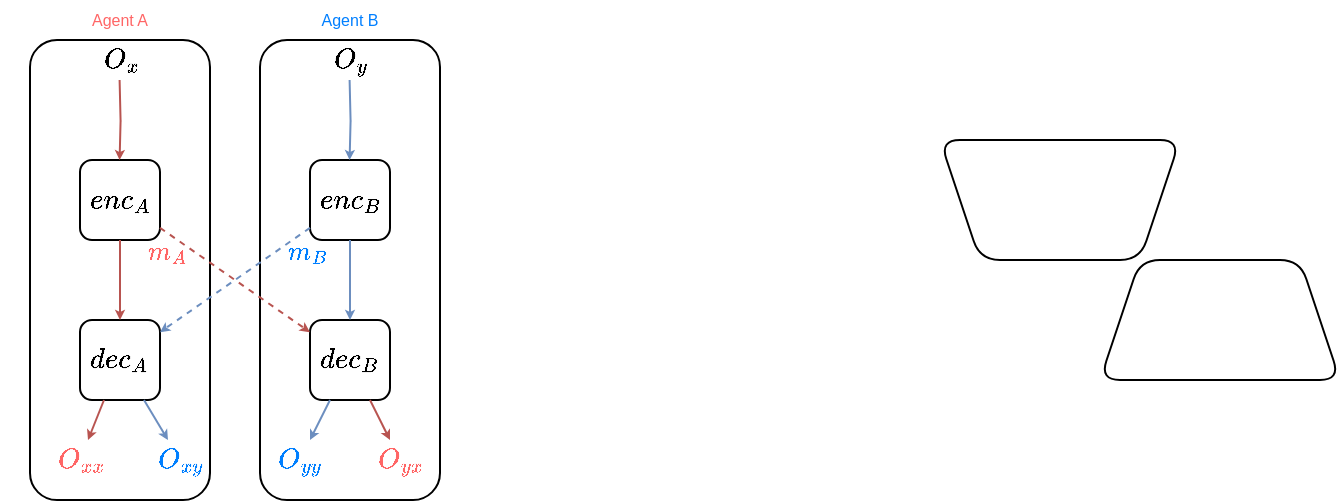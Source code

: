 <mxfile version="14.6.3" type="github">
  <diagram id="xXYIUCpEKNmHQH0oZmY7" name="Page-1">
    <mxGraphModel dx="433" dy="270" grid="1" gridSize="10" guides="1" tooltips="1" connect="1" arrows="1" fold="1" page="1" pageScale="1" pageWidth="827" pageHeight="1169" math="1" shadow="0">
      <root>
        <mxCell id="0" />
        <mxCell id="1" parent="0" />
        <mxCell id="tEm1iTgQ40msKolB616F-34" value="" style="rounded=1;whiteSpace=wrap;html=1;shadow=0;glass=0;labelBackgroundColor=none;sketch=0;fontColor=#007FFF;fillColor=#ffffff;" vertex="1" parent="1">
          <mxGeometry x="230" y="220" width="90" height="230" as="geometry" />
        </mxCell>
        <mxCell id="tEm1iTgQ40msKolB616F-33" value="" style="rounded=1;whiteSpace=wrap;html=1;shadow=0;glass=0;labelBackgroundColor=none;sketch=0;fontColor=#007FFF;fillColor=#ffffff;" vertex="1" parent="1">
          <mxGeometry x="115" y="220" width="90" height="230" as="geometry" />
        </mxCell>
        <mxCell id="tEm1iTgQ40msKolB616F-2" value="" style="shape=trapezoid;perimeter=trapezoidPerimeter;whiteSpace=wrap;html=1;fixedSize=1;rounded=1;" vertex="1" parent="1">
          <mxGeometry x="650" y="330" width="120" height="60" as="geometry" />
        </mxCell>
        <mxCell id="tEm1iTgQ40msKolB616F-4" value="" style="shape=trapezoid;perimeter=trapezoidPerimeter;whiteSpace=wrap;html=1;fixedSize=1;rounded=1;rotation=-180;" vertex="1" parent="1">
          <mxGeometry x="570" y="270" width="120" height="60" as="geometry" />
        </mxCell>
        <mxCell id="tEm1iTgQ40msKolB616F-5" value="$$enc_A$$" style="whiteSpace=wrap;html=1;aspect=fixed;rounded=1;glass=0;shadow=0;sketch=0;" vertex="1" parent="1">
          <mxGeometry x="140" y="280" width="40" height="40" as="geometry" />
        </mxCell>
        <mxCell id="tEm1iTgQ40msKolB616F-6" value="$$enc_B$$" style="whiteSpace=wrap;html=1;aspect=fixed;rounded=1;glass=0;shadow=0;sketch=0;" vertex="1" parent="1">
          <mxGeometry x="255" y="280" width="40" height="40" as="geometry" />
        </mxCell>
        <mxCell id="tEm1iTgQ40msKolB616F-7" value="$$dec_A$$" style="whiteSpace=wrap;html=1;aspect=fixed;rounded=1;glass=0;shadow=0;sketch=0;" vertex="1" parent="1">
          <mxGeometry x="140" y="360" width="40" height="40" as="geometry" />
        </mxCell>
        <mxCell id="tEm1iTgQ40msKolB616F-8" value="$$dec_B$$" style="whiteSpace=wrap;html=1;aspect=fixed;rounded=1;glass=0;shadow=0;sketch=0;" vertex="1" parent="1">
          <mxGeometry x="255" y="360" width="40" height="40" as="geometry" />
        </mxCell>
        <mxCell id="tEm1iTgQ40msKolB616F-10" value="$$O_x$$" style="text;html=1;align=center;verticalAlign=middle;resizable=0;points=[];autosize=1;strokeColor=none;" vertex="1" parent="1">
          <mxGeometry x="130" y="220" width="60" height="20" as="geometry" />
        </mxCell>
        <mxCell id="tEm1iTgQ40msKolB616F-11" value="$$O_y$$" style="text;html=1;align=center;verticalAlign=middle;resizable=0;points=[];autosize=1;strokeColor=none;" vertex="1" parent="1">
          <mxGeometry x="245" y="220" width="60" height="20" as="geometry" />
        </mxCell>
        <mxCell id="tEm1iTgQ40msKolB616F-14" value="" style="edgeStyle=orthogonalEdgeStyle;rounded=0;orthogonalLoop=1;jettySize=auto;html=1;endSize=2;startSize=2;fillColor=#dae8fc;strokeColor=#6c8ebf;" edge="1" parent="1">
          <mxGeometry relative="1" as="geometry">
            <mxPoint x="274.8" y="240" as="sourcePoint" />
            <mxPoint x="274.8" y="280" as="targetPoint" />
          </mxGeometry>
        </mxCell>
        <mxCell id="tEm1iTgQ40msKolB616F-15" value="$$O_{xx}$$" style="text;html=1;align=center;verticalAlign=middle;resizable=0;points=[];autosize=1;labelBackgroundColor=none;fontColor=#FF6666;" vertex="1" parent="1">
          <mxGeometry x="100" y="420" width="80" height="20" as="geometry" />
        </mxCell>
        <mxCell id="tEm1iTgQ40msKolB616F-16" value="$$O_{yy}$$" style="text;html=1;align=center;verticalAlign=middle;resizable=0;points=[];autosize=1;strokeColor=none;fontColor=#007FFF;" vertex="1" parent="1">
          <mxGeometry x="210" y="420" width="80" height="20" as="geometry" />
        </mxCell>
        <mxCell id="tEm1iTgQ40msKolB616F-17" value="$$O_{xy}$$" style="text;html=1;align=center;verticalAlign=middle;resizable=0;points=[];autosize=1;strokeColor=none;fontColor=#007FFF;" vertex="1" parent="1">
          <mxGeometry x="150" y="420" width="80" height="20" as="geometry" />
        </mxCell>
        <mxCell id="tEm1iTgQ40msKolB616F-18" value="$$O_{yx}$$" style="text;html=1;align=center;verticalAlign=middle;resizable=0;points=[];autosize=1;strokeColor=none;fontColor=#FF6666;" vertex="1" parent="1">
          <mxGeometry x="260" y="420" width="80" height="20" as="geometry" />
        </mxCell>
        <mxCell id="tEm1iTgQ40msKolB616F-19" value="" style="endArrow=classic;html=1;endSize=2;startSize=2;fillColor=#f8cecc;strokeColor=#b85450;rounded=1;dashed=1;" edge="1" parent="1" source="tEm1iTgQ40msKolB616F-5" target="tEm1iTgQ40msKolB616F-8">
          <mxGeometry width="50" height="50" relative="1" as="geometry">
            <mxPoint x="230" y="400" as="sourcePoint" />
            <mxPoint x="280" y="350" as="targetPoint" />
          </mxGeometry>
        </mxCell>
        <mxCell id="tEm1iTgQ40msKolB616F-32" value="$$m_A$$" style="edgeLabel;html=1;align=center;verticalAlign=middle;resizable=0;points=[];fontColor=#FF6666;labelBackgroundColor=none;" vertex="1" connectable="0" parent="tEm1iTgQ40msKolB616F-19">
          <mxGeometry x="-0.685" relative="1" as="geometry">
            <mxPoint x="-9" y="4" as="offset" />
          </mxGeometry>
        </mxCell>
        <mxCell id="tEm1iTgQ40msKolB616F-20" value="" style="endArrow=classic;html=1;endSize=2;startSize=2;fillColor=#dae8fc;strokeColor=#6c8ebf;dashed=1;" edge="1" parent="1" source="tEm1iTgQ40msKolB616F-6" target="tEm1iTgQ40msKolB616F-7">
          <mxGeometry width="50" height="50" relative="1" as="geometry">
            <mxPoint x="210" y="330" as="sourcePoint" />
            <mxPoint x="250" y="370" as="targetPoint" />
          </mxGeometry>
        </mxCell>
        <mxCell id="tEm1iTgQ40msKolB616F-31" value="$$m_B$$" style="edgeLabel;html=1;align=center;verticalAlign=middle;resizable=0;points=[];labelBackgroundColor=none;fontColor=#007FFF;" vertex="1" connectable="0" parent="tEm1iTgQ40msKolB616F-20">
          <mxGeometry x="-0.661" y="-1" relative="1" as="geometry">
            <mxPoint x="11" y="4" as="offset" />
          </mxGeometry>
        </mxCell>
        <mxCell id="tEm1iTgQ40msKolB616F-22" value="" style="endArrow=classic;html=1;endSize=2;startSize=2;fillColor=#f8cecc;strokeColor=#b85450;" edge="1" parent="1" source="tEm1iTgQ40msKolB616F-5" target="tEm1iTgQ40msKolB616F-7">
          <mxGeometry width="50" height="50" relative="1" as="geometry">
            <mxPoint x="210" y="350" as="sourcePoint" />
            <mxPoint x="250" y="390" as="targetPoint" />
          </mxGeometry>
        </mxCell>
        <mxCell id="tEm1iTgQ40msKolB616F-23" value="" style="endArrow=classic;html=1;endSize=2;startSize=2;fillColor=#dae8fc;strokeColor=#6c8ebf;" edge="1" parent="1" source="tEm1iTgQ40msKolB616F-6" target="tEm1iTgQ40msKolB616F-8">
          <mxGeometry width="50" height="50" relative="1" as="geometry">
            <mxPoint x="205" y="330" as="sourcePoint" />
            <mxPoint x="205" y="370" as="targetPoint" />
          </mxGeometry>
        </mxCell>
        <mxCell id="tEm1iTgQ40msKolB616F-24" value="" style="edgeStyle=orthogonalEdgeStyle;rounded=0;orthogonalLoop=1;jettySize=auto;html=1;endSize=2;startSize=2;fillColor=#f8cecc;strokeColor=#b85450;" edge="1" parent="1">
          <mxGeometry relative="1" as="geometry">
            <mxPoint x="159.8" y="240" as="sourcePoint" />
            <mxPoint x="159.8" y="280" as="targetPoint" />
          </mxGeometry>
        </mxCell>
        <mxCell id="tEm1iTgQ40msKolB616F-27" value="" style="endArrow=classic;html=1;endSize=2;startSize=2;fillColor=#f8cecc;strokeColor=#b85450;" edge="1" parent="1" source="tEm1iTgQ40msKolB616F-7" target="tEm1iTgQ40msKolB616F-15">
          <mxGeometry width="50" height="50" relative="1" as="geometry">
            <mxPoint x="170" y="330" as="sourcePoint" />
            <mxPoint x="136" y="420" as="targetPoint" />
          </mxGeometry>
        </mxCell>
        <mxCell id="tEm1iTgQ40msKolB616F-28" value="" style="endArrow=classic;html=1;endSize=2;startSize=2;fillColor=#dae8fc;strokeColor=#6c8ebf;" edge="1" parent="1" source="tEm1iTgQ40msKolB616F-7">
          <mxGeometry width="50" height="50" relative="1" as="geometry">
            <mxPoint x="166" y="480" as="sourcePoint" />
            <mxPoint x="184" y="420" as="targetPoint" />
          </mxGeometry>
        </mxCell>
        <mxCell id="tEm1iTgQ40msKolB616F-29" value="" style="endArrow=classic;html=1;endSize=2;startSize=2;fillColor=#dae8fc;strokeColor=#6c8ebf;" edge="1" parent="1" source="tEm1iTgQ40msKolB616F-8" target="tEm1iTgQ40msKolB616F-16">
          <mxGeometry width="50" height="50" relative="1" as="geometry">
            <mxPoint x="193" y="420" as="sourcePoint" />
            <mxPoint x="251" y="420" as="targetPoint" />
          </mxGeometry>
        </mxCell>
        <mxCell id="tEm1iTgQ40msKolB616F-30" value="" style="endArrow=classic;html=1;endSize=2;startSize=2;fillColor=#f8cecc;strokeColor=#b85450;" edge="1" parent="1" source="tEm1iTgQ40msKolB616F-8" target="tEm1iTgQ40msKolB616F-18">
          <mxGeometry width="50" height="50" relative="1" as="geometry">
            <mxPoint x="203" y="430" as="sourcePoint" />
            <mxPoint x="299" y="420" as="targetPoint" />
          </mxGeometry>
        </mxCell>
        <mxCell id="tEm1iTgQ40msKolB616F-35" value="Agent A" style="text;html=1;strokeColor=none;fillColor=none;align=center;verticalAlign=middle;whiteSpace=wrap;rounded=0;shadow=0;glass=0;labelBackgroundColor=none;sketch=0;fontColor=#FF6666;fontSize=8;" vertex="1" parent="1">
          <mxGeometry x="135" y="200" width="50" height="20" as="geometry" />
        </mxCell>
        <mxCell id="tEm1iTgQ40msKolB616F-36" value="Agent B" style="text;html=1;strokeColor=none;fillColor=none;align=center;verticalAlign=middle;whiteSpace=wrap;rounded=0;shadow=0;glass=0;labelBackgroundColor=none;sketch=0;fontSize=8;fontColor=#007FFF;" vertex="1" parent="1">
          <mxGeometry x="250" y="200" width="50" height="20" as="geometry" />
        </mxCell>
      </root>
    </mxGraphModel>
  </diagram>
</mxfile>
